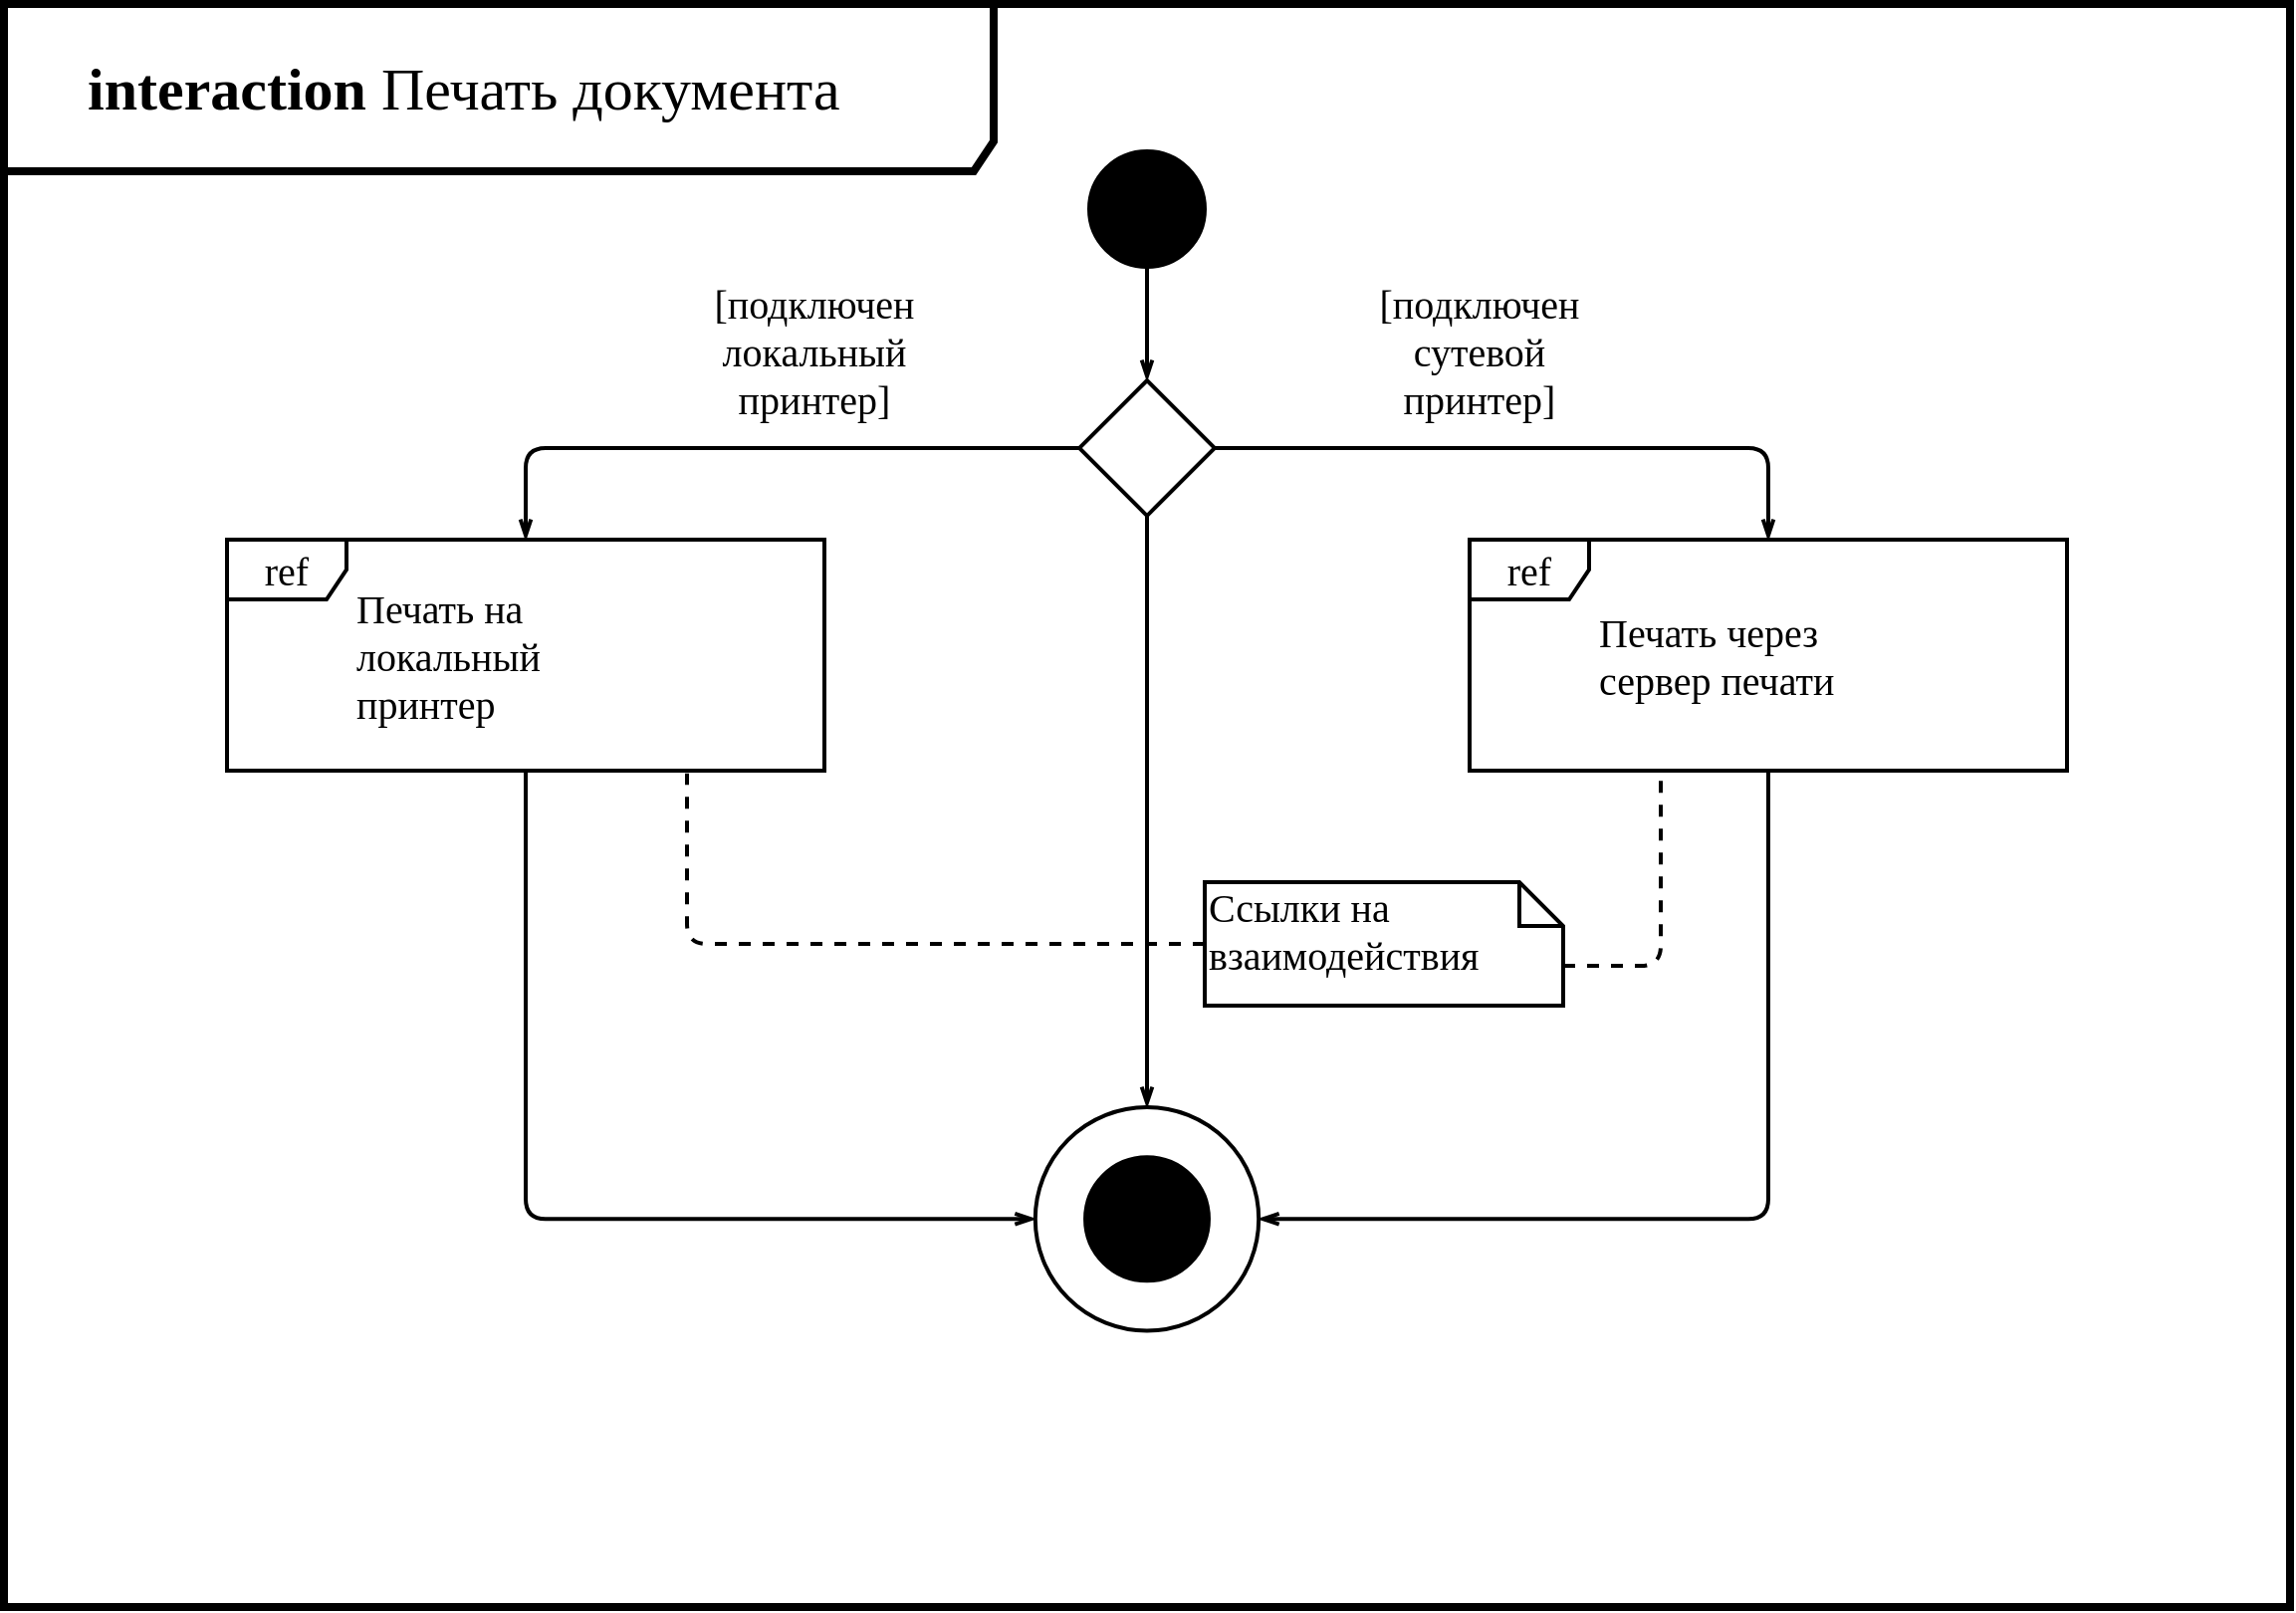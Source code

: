 <mxfile version="13.0.7" type="device"><diagram id="W6mWgTuipYjEEKK9BX8B" name="Страница 1"><mxGraphModel dx="760" dy="486" grid="0" gridSize="10" guides="1" tooltips="1" connect="1" arrows="1" fold="1" page="1" pageScale="1" pageWidth="1169" pageHeight="827" background="#ffffff" math="0" shadow="0"><root><mxCell id="0"/><mxCell id="1" parent="0"/><mxCell id="KYnVCi_7cmZ_fnvrinYu-1" value="&lt;blockquote style=&quot;margin: 0 0 0 40px ; border: none ; padding: 0px&quot;&gt;&lt;b&gt;interaction&amp;nbsp;&lt;/b&gt;Печать документа&lt;/blockquote&gt;" style="shape=umlFrame;whiteSpace=wrap;html=1;fillColor=none;strokeWidth=4;strokeColor=#000000;fontFamily=Times New Roman;fontSize=30;width=497;height=84;fontColor=#000000;align=left;" vertex="1" parent="1"><mxGeometry x="10" y="11" width="1148" height="805" as="geometry"/></mxCell><mxCell id="KYnVCi_7cmZ_fnvrinYu-21" style="edgeStyle=orthogonalEdgeStyle;rounded=1;orthogonalLoop=1;jettySize=auto;html=1;exitX=1;exitY=0.5;exitDx=0;exitDy=0;endArrow=none;endFill=0;strokeColor=#000000;strokeWidth=2;fontFamily=Times New Roman;fontSize=20;fontColor=#000000;startArrow=openThin;startFill=0;" edge="1" parent="1" source="KYnVCi_7cmZ_fnvrinYu-14" target="KYnVCi_7cmZ_fnvrinYu-6"><mxGeometry relative="1" as="geometry"/></mxCell><mxCell id="KYnVCi_7cmZ_fnvrinYu-14" value="" style="ellipse;whiteSpace=wrap;html=1;aspect=fixed;strokeColor=#000000;strokeWidth=2;fillColor=none;fontFamily=Times New Roman;fontSize=20;fontColor=#000000;" vertex="1" parent="1"><mxGeometry x="527.9" y="565" width="112.204" height="112.29" as="geometry"/></mxCell><mxCell id="KYnVCi_7cmZ_fnvrinYu-5" style="edgeStyle=orthogonalEdgeStyle;rounded=0;orthogonalLoop=1;jettySize=auto;html=1;exitX=0.5;exitY=1;exitDx=0;exitDy=0;entryX=0;entryY=0;entryDx=0;entryDy=0;fontFamily=Times New Roman;fontSize=20;fontColor=#000000;strokeWidth=2;strokeColor=#000000;endArrow=openThin;endFill=0;" edge="1" parent="1" source="KYnVCi_7cmZ_fnvrinYu-3" target="KYnVCi_7cmZ_fnvrinYu-4"><mxGeometry relative="1" as="geometry"/></mxCell><mxCell id="KYnVCi_7cmZ_fnvrinYu-3" value="" style="ellipse;whiteSpace=wrap;html=1;aspect=fixed;strokeColor=#000000;strokeWidth=2;fillColor=#000000;fontFamily=Times New Roman;fontSize=20;fontColor=#000000;" vertex="1" parent="1"><mxGeometry x="555" y="85" width="58" height="58" as="geometry"/></mxCell><mxCell id="KYnVCi_7cmZ_fnvrinYu-18" style="edgeStyle=orthogonalEdgeStyle;rounded=1;orthogonalLoop=1;jettySize=auto;html=1;exitX=1;exitY=0;exitDx=0;exitDy=0;endArrow=openThin;endFill=0;strokeColor=#000000;strokeWidth=2;fontFamily=Times New Roman;fontSize=20;fontColor=#000000;" edge="1" parent="1" source="KYnVCi_7cmZ_fnvrinYu-4" target="KYnVCi_7cmZ_fnvrinYu-6"><mxGeometry relative="1" as="geometry"/></mxCell><mxCell id="KYnVCi_7cmZ_fnvrinYu-19" style="edgeStyle=orthogonalEdgeStyle;rounded=1;orthogonalLoop=1;jettySize=auto;html=1;exitX=0;exitY=1;exitDx=0;exitDy=0;endArrow=openThin;endFill=0;strokeColor=#000000;strokeWidth=2;fontFamily=Times New Roman;fontSize=20;fontColor=#000000;" edge="1" parent="1" source="KYnVCi_7cmZ_fnvrinYu-4" target="KYnVCi_7cmZ_fnvrinYu-7"><mxGeometry relative="1" as="geometry"/></mxCell><mxCell id="KYnVCi_7cmZ_fnvrinYu-20" style="edgeStyle=orthogonalEdgeStyle;rounded=1;orthogonalLoop=1;jettySize=auto;html=1;exitX=1;exitY=1;exitDx=0;exitDy=0;entryX=0.5;entryY=0;entryDx=0;entryDy=0;endArrow=openThin;endFill=0;strokeColor=#000000;strokeWidth=2;fontFamily=Times New Roman;fontSize=20;fontColor=#000000;" edge="1" parent="1" source="KYnVCi_7cmZ_fnvrinYu-4" target="KYnVCi_7cmZ_fnvrinYu-14"><mxGeometry relative="1" as="geometry"/></mxCell><mxCell id="KYnVCi_7cmZ_fnvrinYu-4" value="" style="whiteSpace=wrap;html=1;aspect=fixed;strokeColor=#000000;strokeWidth=2;fillColor=#FFFFFF;fontFamily=Times New Roman;fontSize=20;fontColor=#000000;rotation=45;" vertex="1" parent="1"><mxGeometry x="559.99" y="210" width="48.03" height="48.031" as="geometry"/></mxCell><mxCell id="KYnVCi_7cmZ_fnvrinYu-6" value="ref" style="shape=umlFrame;whiteSpace=wrap;html=1;strokeColor=#000000;strokeWidth=2;fillColor=#FFFFFF;fontFamily=Times New Roman;fontSize=20;fontColor=#000000;" vertex="1" parent="1"><mxGeometry x="746" y="280.02" width="300" height="116" as="geometry"/></mxCell><mxCell id="KYnVCi_7cmZ_fnvrinYu-7" value="ref" style="shape=umlFrame;whiteSpace=wrap;html=1;strokeColor=#000000;strokeWidth=2;fillColor=#FFFFFF;fontFamily=Times New Roman;fontSize=20;fontColor=#000000;" vertex="1" parent="1"><mxGeometry x="122" y="280.02" width="300" height="116" as="geometry"/></mxCell><mxCell id="KYnVCi_7cmZ_fnvrinYu-8" value="Печать на&amp;nbsp;&lt;br&gt;локальный&lt;br&gt;принтер" style="text;html=1;strokeColor=none;fillColor=none;align=left;verticalAlign=middle;whiteSpace=wrap;rounded=0;fontFamily=Times New Roman;fontSize=20;fontColor=#000000;" vertex="1" parent="1"><mxGeometry x="185" y="296.03" width="174" height="83.98" as="geometry"/></mxCell><mxCell id="KYnVCi_7cmZ_fnvrinYu-10" value="Печать через&lt;br&gt;сервер печати" style="text;html=1;strokeColor=none;fillColor=none;align=left;verticalAlign=middle;whiteSpace=wrap;rounded=0;fontFamily=Times New Roman;fontSize=20;fontColor=#000000;" vertex="1" parent="1"><mxGeometry x="809" y="296.03" width="174" height="83.98" as="geometry"/></mxCell><mxCell id="KYnVCi_7cmZ_fnvrinYu-12" value="" style="ellipse;whiteSpace=wrap;html=1;aspect=fixed;strokeColor=#000000;strokeWidth=2;fillColor=#000000;fontFamily=Times New Roman;fontSize=20;fontColor=#000000;" vertex="1" parent="1"><mxGeometry x="553.03" y="590.15" width="61.95" height="62" as="geometry"/></mxCell><mxCell id="KYnVCi_7cmZ_fnvrinYu-22" style="edgeStyle=orthogonalEdgeStyle;rounded=1;orthogonalLoop=1;jettySize=auto;html=1;exitX=0;exitY=0.5;exitDx=0;exitDy=0;endArrow=none;endFill=0;strokeColor=#000000;strokeWidth=2;fontFamily=Times New Roman;fontSize=20;fontColor=#000000;startArrow=openThin;startFill=0;" edge="1" parent="1" source="KYnVCi_7cmZ_fnvrinYu-14" target="KYnVCi_7cmZ_fnvrinYu-7"><mxGeometry relative="1" as="geometry"><mxPoint x="110.005" y="655.125" as="sourcePoint"/><mxPoint x="365.9" y="430.0" as="targetPoint"/></mxGeometry></mxCell><mxCell id="KYnVCi_7cmZ_fnvrinYu-23" value="[подключен&lt;br&gt;локальный принтер]" style="text;html=1;strokeColor=none;fillColor=none;align=center;verticalAlign=middle;whiteSpace=wrap;rounded=0;strokeWidth=2;fontFamily=Times New Roman;fontSize=20;fontColor=#000000;" vertex="1" parent="1"><mxGeometry x="355" y="143" width="124" height="83" as="geometry"/></mxCell><mxCell id="KYnVCi_7cmZ_fnvrinYu-24" value="[подключен&lt;br&gt;сутевой&lt;br&gt;принтер]" style="text;html=1;strokeColor=none;fillColor=none;align=center;verticalAlign=middle;whiteSpace=wrap;rounded=0;strokeWidth=2;fontFamily=Times New Roman;fontSize=20;fontColor=#000000;" vertex="1" parent="1"><mxGeometry x="689" y="143" width="124" height="83" as="geometry"/></mxCell><mxCell id="KYnVCi_7cmZ_fnvrinYu-27" style="edgeStyle=orthogonalEdgeStyle;rounded=1;orthogonalLoop=1;jettySize=auto;html=1;exitX=0;exitY=0;exitDx=180;exitDy=42;exitPerimeter=0;entryX=0.32;entryY=1.018;entryDx=0;entryDy=0;entryPerimeter=0;startArrow=none;startFill=0;endArrow=none;endFill=0;strokeColor=#000000;strokeWidth=2;fontFamily=Times New Roman;fontSize=20;fontColor=#000000;dashed=1;" edge="1" parent="1" source="KYnVCi_7cmZ_fnvrinYu-25" target="KYnVCi_7cmZ_fnvrinYu-6"><mxGeometry relative="1" as="geometry"/></mxCell><mxCell id="KYnVCi_7cmZ_fnvrinYu-28" style="edgeStyle=orthogonalEdgeStyle;orthogonalLoop=1;jettySize=auto;html=1;exitX=0;exitY=0.5;exitDx=0;exitDy=0;exitPerimeter=0;entryX=0.77;entryY=1.012;entryDx=0;entryDy=0;entryPerimeter=0;dashed=1;startFill=0;endArrow=none;endFill=0;strokeColor=#000000;strokeWidth=2;fontFamily=Times New Roman;fontSize=20;fontColor=#000000;" edge="1" parent="1" source="KYnVCi_7cmZ_fnvrinYu-25" target="KYnVCi_7cmZ_fnvrinYu-7"><mxGeometry relative="1" as="geometry"/></mxCell><mxCell id="KYnVCi_7cmZ_fnvrinYu-25" value="&lt;font face=&quot;Times New Roman&quot; style=&quot;font-size: 20px&quot;&gt;Ссылки на взаимодействия&lt;/font&gt;" style="shape=note;whiteSpace=wrap;html=1;size=22;verticalAlign=top;align=left;spacingTop=-6;strokeColor=#000000;strokeWidth=2;fillColor=none;fontColor=#000000;rounded=0;" vertex="1" parent="1"><mxGeometry x="613" y="452" width="180" height="62" as="geometry"/></mxCell></root></mxGraphModel></diagram></mxfile>